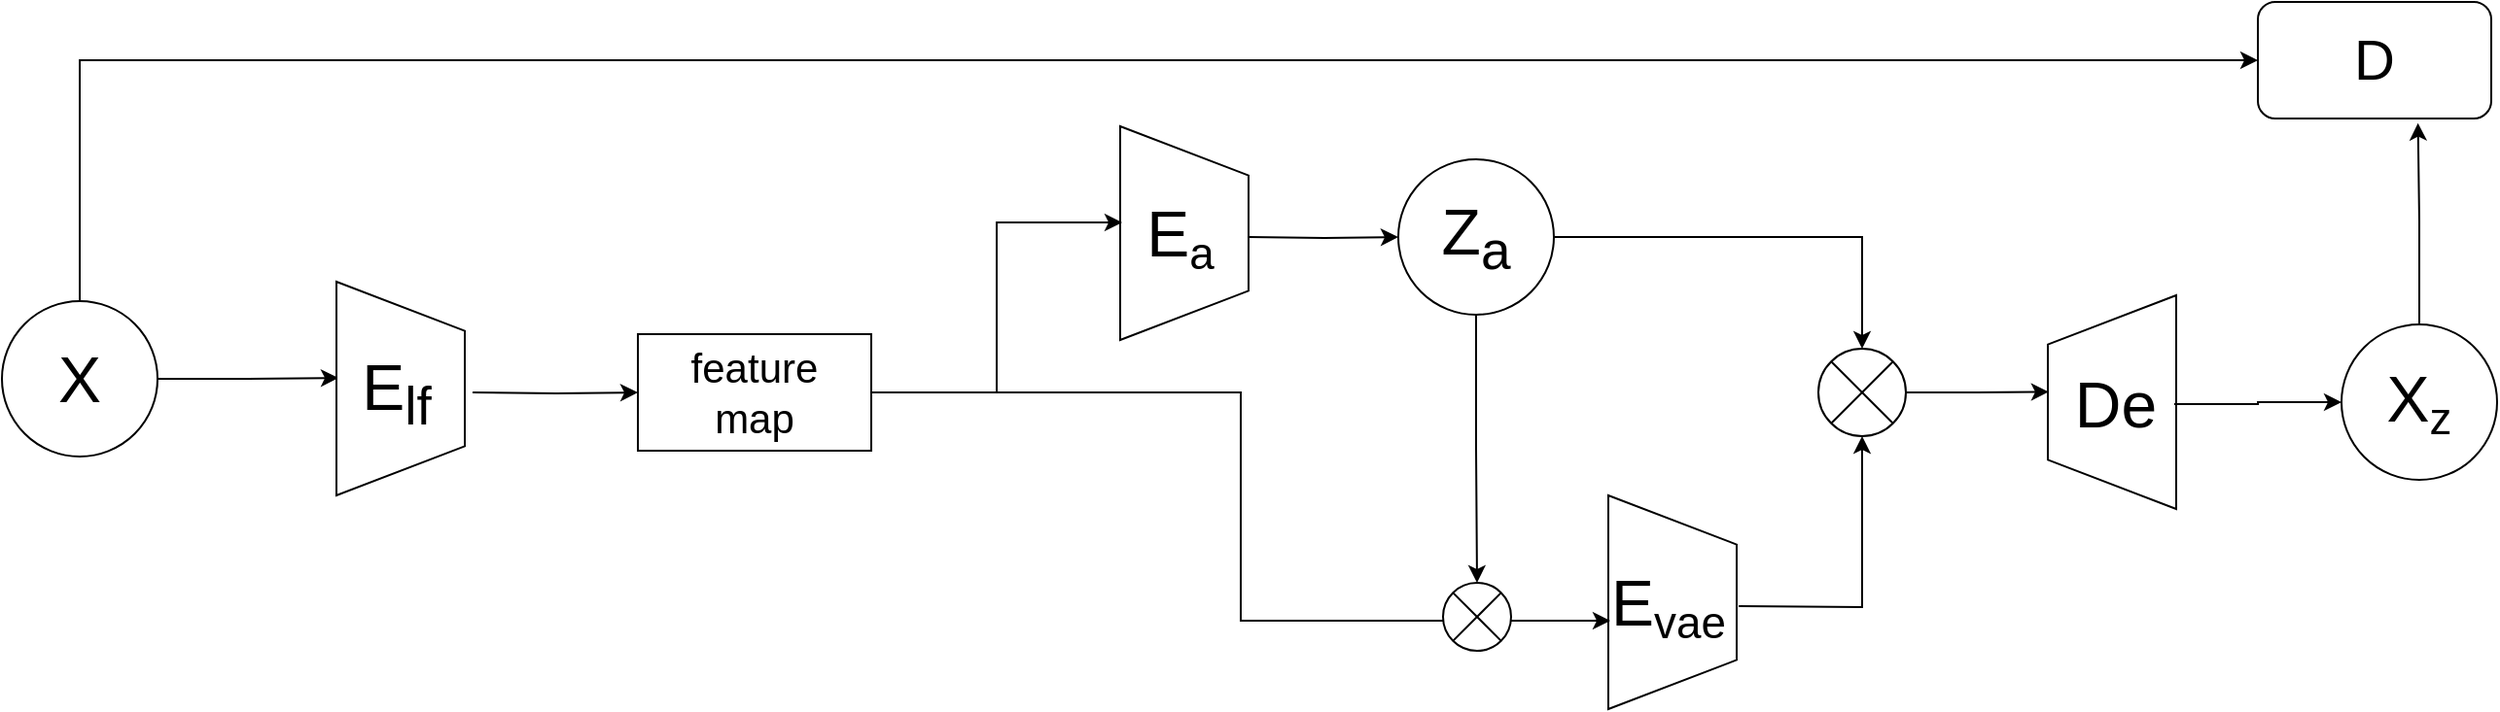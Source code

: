 <mxfile version="21.6.8" type="github">
  <diagram name="第 1 页" id="xOxktJ95Aj7ZGkSULvMy">
    <mxGraphModel dx="1752" dy="1155" grid="0" gridSize="10" guides="1" tooltips="1" connect="1" arrows="1" fold="1" page="0" pageScale="1" pageWidth="1169" pageHeight="827" math="0" shadow="0">
      <root>
        <mxCell id="0" />
        <mxCell id="1" parent="0" />
        <mxCell id="Agr6A_kqyJaV_cY5W26W-55" value="" style="verticalLabelPosition=middle;verticalAlign=middle;html=1;shape=trapezoid;perimeter=trapezoidPerimeter;whiteSpace=wrap;size=0.23;arcSize=10;flipV=1;labelPosition=center;align=center;rotation=90;" vertex="1" parent="1">
          <mxGeometry x="1115" y="249" width="110" height="66" as="geometry" />
        </mxCell>
        <mxCell id="Agr6A_kqyJaV_cY5W26W-36" style="edgeStyle=orthogonalEdgeStyle;rounded=0;orthogonalLoop=1;jettySize=auto;html=1;entryX=0;entryY=0.25;entryDx=0;entryDy=0;" edge="1" parent="1" source="Agr6A_kqyJaV_cY5W26W-1" target="Agr6A_kqyJaV_cY5W26W-3">
          <mxGeometry relative="1" as="geometry" />
        </mxCell>
        <mxCell id="Agr6A_kqyJaV_cY5W26W-61" style="edgeStyle=orthogonalEdgeStyle;rounded=0;orthogonalLoop=1;jettySize=auto;html=1;entryX=0;entryY=0.5;entryDx=0;entryDy=0;" edge="1" parent="1" source="Agr6A_kqyJaV_cY5W26W-1" target="Agr6A_kqyJaV_cY5W26W-60">
          <mxGeometry relative="1" as="geometry">
            <Array as="points">
              <mxPoint x="125" y="106" />
            </Array>
          </mxGeometry>
        </mxCell>
        <mxCell id="Agr6A_kqyJaV_cY5W26W-1" value="&lt;font style=&quot;font-size: 33px;&quot;&gt;X&lt;/font&gt;" style="ellipse;whiteSpace=wrap;html=1;aspect=fixed;" vertex="1" parent="1">
          <mxGeometry x="85" y="230" width="80" height="80" as="geometry" />
        </mxCell>
        <mxCell id="Agr6A_kqyJaV_cY5W26W-10" value="" style="group" vertex="1" connectable="0" parent="1">
          <mxGeometry x="257" y="220" width="66" height="110" as="geometry" />
        </mxCell>
        <mxCell id="Agr6A_kqyJaV_cY5W26W-2" value="" style="verticalLabelPosition=middle;verticalAlign=middle;html=1;shape=trapezoid;perimeter=trapezoidPerimeter;whiteSpace=wrap;size=0.23;arcSize=10;flipV=1;labelPosition=center;align=center;rotation=-90;" vertex="1" parent="Agr6A_kqyJaV_cY5W26W-10">
          <mxGeometry x="-22" y="22" width="110" height="66" as="geometry" />
        </mxCell>
        <mxCell id="Agr6A_kqyJaV_cY5W26W-3" value="&lt;font style=&quot;font-size: 33px;&quot;&gt;E&lt;sub&gt;lf&lt;/sub&gt;&lt;/font&gt;" style="text;html=1;strokeColor=none;fillColor=none;align=center;verticalAlign=middle;whiteSpace=wrap;rounded=0;" vertex="1" parent="Agr6A_kqyJaV_cY5W26W-10">
          <mxGeometry x="1" y="42" width="60" height="30" as="geometry" />
        </mxCell>
        <mxCell id="Agr6A_kqyJaV_cY5W26W-14" value="" style="group" vertex="1" connectable="0" parent="1">
          <mxGeometry x="911" y="330" width="66" height="110" as="geometry" />
        </mxCell>
        <mxCell id="Agr6A_kqyJaV_cY5W26W-15" value="" style="verticalLabelPosition=middle;verticalAlign=middle;html=1;shape=trapezoid;perimeter=trapezoidPerimeter;whiteSpace=wrap;size=0.23;arcSize=10;flipV=1;labelPosition=center;align=center;rotation=-90;" vertex="1" parent="Agr6A_kqyJaV_cY5W26W-14">
          <mxGeometry x="-22" y="22" width="110" height="66" as="geometry" />
        </mxCell>
        <mxCell id="Agr6A_kqyJaV_cY5W26W-16" value="&lt;font style=&quot;font-size: 33px;&quot;&gt;E&lt;/font&gt;&lt;font style=&quot;font-size: 27.5px;&quot;&gt;&lt;sub&gt;vae&lt;/sub&gt;&lt;/font&gt;" style="text;html=1;strokeColor=none;fillColor=none;align=center;verticalAlign=middle;whiteSpace=wrap;rounded=0;" vertex="1" parent="Agr6A_kqyJaV_cY5W26W-14">
          <mxGeometry x="1" y="42" width="60" height="30" as="geometry" />
        </mxCell>
        <mxCell id="Agr6A_kqyJaV_cY5W26W-17" value="" style="group" vertex="1" connectable="0" parent="1">
          <mxGeometry x="660" y="140" width="66" height="110" as="geometry" />
        </mxCell>
        <mxCell id="Agr6A_kqyJaV_cY5W26W-18" value="" style="verticalLabelPosition=middle;verticalAlign=middle;html=1;shape=trapezoid;perimeter=trapezoidPerimeter;whiteSpace=wrap;size=0.23;arcSize=10;flipV=1;labelPosition=center;align=center;rotation=-90;" vertex="1" parent="Agr6A_kqyJaV_cY5W26W-17">
          <mxGeometry x="-22" y="22" width="110" height="66" as="geometry" />
        </mxCell>
        <mxCell id="Agr6A_kqyJaV_cY5W26W-19" value="&lt;font style=&quot;font-size: 33px;&quot;&gt;E&lt;/font&gt;&lt;font style=&quot;font-size: 27.5px;&quot;&gt;&lt;sub&gt;a&lt;/sub&gt;&lt;/font&gt;" style="text;html=1;strokeColor=none;fillColor=none;align=center;verticalAlign=middle;whiteSpace=wrap;rounded=0;" vertex="1" parent="Agr6A_kqyJaV_cY5W26W-17">
          <mxGeometry x="1" y="42" width="60" height="30" as="geometry" />
        </mxCell>
        <mxCell id="Agr6A_kqyJaV_cY5W26W-39" style="edgeStyle=orthogonalEdgeStyle;rounded=0;orthogonalLoop=1;jettySize=auto;html=1;entryX=0;entryY=0.25;entryDx=0;entryDy=0;" edge="1" parent="1" source="Agr6A_kqyJaV_cY5W26W-34" target="Agr6A_kqyJaV_cY5W26W-19">
          <mxGeometry relative="1" as="geometry" />
        </mxCell>
        <mxCell id="Agr6A_kqyJaV_cY5W26W-42" style="edgeStyle=orthogonalEdgeStyle;rounded=0;orthogonalLoop=1;jettySize=auto;html=1;entryX=0;entryY=0.75;entryDx=0;entryDy=0;" edge="1" parent="1" source="Agr6A_kqyJaV_cY5W26W-34" target="Agr6A_kqyJaV_cY5W26W-16">
          <mxGeometry relative="1" as="geometry" />
        </mxCell>
        <mxCell id="Agr6A_kqyJaV_cY5W26W-34" value="&lt;font style=&quot;font-size: 21px;&quot;&gt;feature&lt;br&gt;map&lt;/font&gt;" style="rounded=0;whiteSpace=wrap;html=1;" vertex="1" parent="1">
          <mxGeometry x="412" y="247" width="120" height="60" as="geometry" />
        </mxCell>
        <mxCell id="Agr6A_kqyJaV_cY5W26W-38" style="edgeStyle=orthogonalEdgeStyle;rounded=0;orthogonalLoop=1;jettySize=auto;html=1;entryX=0;entryY=0.5;entryDx=0;entryDy=0;" edge="1" parent="1" target="Agr6A_kqyJaV_cY5W26W-34">
          <mxGeometry relative="1" as="geometry">
            <mxPoint x="327" y="277" as="sourcePoint" />
          </mxGeometry>
        </mxCell>
        <mxCell id="Agr6A_kqyJaV_cY5W26W-48" style="edgeStyle=orthogonalEdgeStyle;rounded=0;orthogonalLoop=1;jettySize=auto;html=1;entryX=0.5;entryY=0;entryDx=0;entryDy=0;" edge="1" parent="1" source="Agr6A_kqyJaV_cY5W26W-40" target="Agr6A_kqyJaV_cY5W26W-46">
          <mxGeometry relative="1" as="geometry" />
        </mxCell>
        <mxCell id="Agr6A_kqyJaV_cY5W26W-50" style="edgeStyle=orthogonalEdgeStyle;rounded=0;orthogonalLoop=1;jettySize=auto;html=1;entryX=0.5;entryY=0;entryDx=0;entryDy=0;" edge="1" parent="1" source="Agr6A_kqyJaV_cY5W26W-40" target="Agr6A_kqyJaV_cY5W26W-49">
          <mxGeometry relative="1" as="geometry" />
        </mxCell>
        <mxCell id="Agr6A_kqyJaV_cY5W26W-40" value="&lt;font style=&quot;font-size: 33px;&quot;&gt;Z&lt;sub&gt;a&lt;/sub&gt;&lt;/font&gt;" style="ellipse;whiteSpace=wrap;html=1;aspect=fixed;" vertex="1" parent="1">
          <mxGeometry x="803" y="157" width="80" height="80" as="geometry" />
        </mxCell>
        <mxCell id="Agr6A_kqyJaV_cY5W26W-41" style="edgeStyle=orthogonalEdgeStyle;rounded=0;orthogonalLoop=1;jettySize=auto;html=1;entryX=0;entryY=0.5;entryDx=0;entryDy=0;" edge="1" parent="1" target="Agr6A_kqyJaV_cY5W26W-40">
          <mxGeometry relative="1" as="geometry">
            <mxPoint x="726" y="197" as="sourcePoint" />
          </mxGeometry>
        </mxCell>
        <mxCell id="Agr6A_kqyJaV_cY5W26W-46" value="" style="shape=sumEllipse;perimeter=ellipsePerimeter;whiteSpace=wrap;html=1;backgroundOutline=1;" vertex="1" parent="1">
          <mxGeometry x="826" y="375" width="35" height="35" as="geometry" />
        </mxCell>
        <mxCell id="Agr6A_kqyJaV_cY5W26W-57" style="edgeStyle=orthogonalEdgeStyle;rounded=0;orthogonalLoop=1;jettySize=auto;html=1;entryX=0.452;entryY=0.007;entryDx=0;entryDy=0;entryPerimeter=0;" edge="1" parent="1" source="Agr6A_kqyJaV_cY5W26W-49" target="Agr6A_kqyJaV_cY5W26W-55">
          <mxGeometry relative="1" as="geometry" />
        </mxCell>
        <mxCell id="Agr6A_kqyJaV_cY5W26W-49" value="" style="shape=sumEllipse;perimeter=ellipsePerimeter;whiteSpace=wrap;html=1;backgroundOutline=1;" vertex="1" parent="1">
          <mxGeometry x="1019" y="254.5" width="45" height="45" as="geometry" />
        </mxCell>
        <mxCell id="Agr6A_kqyJaV_cY5W26W-53" style="edgeStyle=orthogonalEdgeStyle;rounded=0;orthogonalLoop=1;jettySize=auto;html=1;entryX=0.5;entryY=1;entryDx=0;entryDy=0;" edge="1" parent="1" target="Agr6A_kqyJaV_cY5W26W-49">
          <mxGeometry relative="1" as="geometry">
            <mxPoint x="978" y="387" as="sourcePoint" />
          </mxGeometry>
        </mxCell>
        <mxCell id="Agr6A_kqyJaV_cY5W26W-54" value="" style="group" vertex="1" connectable="0" parent="1">
          <mxGeometry x="1141" y="226" width="66" height="110" as="geometry" />
        </mxCell>
        <mxCell id="Agr6A_kqyJaV_cY5W26W-56" value="&lt;font style=&quot;&quot;&gt;&lt;sub style=&quot;&quot;&gt;&lt;span style=&quot;font-size: 33px;&quot;&gt;De&lt;/span&gt;&lt;/sub&gt;&lt;/font&gt;" style="text;html=1;strokeColor=none;fillColor=none;align=center;verticalAlign=middle;whiteSpace=wrap;rounded=0;" vertex="1" parent="Agr6A_kqyJaV_cY5W26W-54">
          <mxGeometry x="1" y="42" width="60" height="30" as="geometry" />
        </mxCell>
        <mxCell id="Agr6A_kqyJaV_cY5W26W-62" style="edgeStyle=orthogonalEdgeStyle;rounded=0;orthogonalLoop=1;jettySize=auto;html=1;entryX=0.686;entryY=1.039;entryDx=0;entryDy=0;entryPerimeter=0;" edge="1" parent="1" source="Agr6A_kqyJaV_cY5W26W-58" target="Agr6A_kqyJaV_cY5W26W-60">
          <mxGeometry relative="1" as="geometry" />
        </mxCell>
        <mxCell id="Agr6A_kqyJaV_cY5W26W-58" value="&lt;span style=&quot;font-size: 33px;&quot;&gt;X&lt;/span&gt;&lt;span style=&quot;font-size: 27.5px;&quot;&gt;&lt;sub&gt;z&lt;/sub&gt;&lt;/span&gt;" style="ellipse;whiteSpace=wrap;html=1;aspect=fixed;" vertex="1" parent="1">
          <mxGeometry x="1288" y="242" width="80" height="80" as="geometry" />
        </mxCell>
        <mxCell id="Agr6A_kqyJaV_cY5W26W-59" style="edgeStyle=orthogonalEdgeStyle;rounded=0;orthogonalLoop=1;jettySize=auto;html=1;" edge="1" parent="1" source="Agr6A_kqyJaV_cY5W26W-56" target="Agr6A_kqyJaV_cY5W26W-58">
          <mxGeometry relative="1" as="geometry" />
        </mxCell>
        <mxCell id="Agr6A_kqyJaV_cY5W26W-60" value="&lt;font style=&quot;font-size: 29px;&quot;&gt;D&lt;/font&gt;" style="rounded=1;whiteSpace=wrap;html=1;" vertex="1" parent="1">
          <mxGeometry x="1245" y="76" width="120" height="60" as="geometry" />
        </mxCell>
      </root>
    </mxGraphModel>
  </diagram>
</mxfile>
